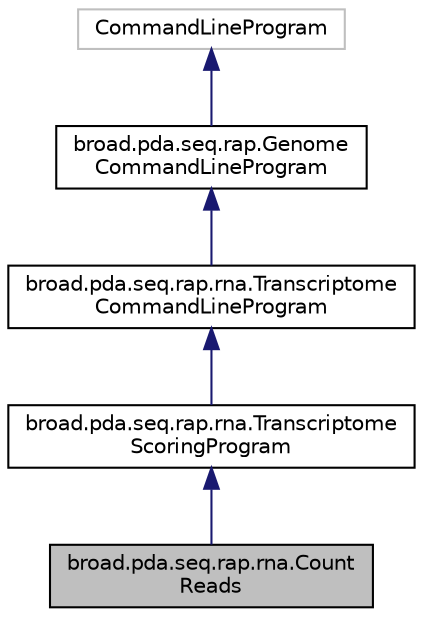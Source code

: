 digraph "broad.pda.seq.rap.rna.CountReads"
{
  edge [fontname="Helvetica",fontsize="10",labelfontname="Helvetica",labelfontsize="10"];
  node [fontname="Helvetica",fontsize="10",shape=record];
  Node1 [label="broad.pda.seq.rap.rna.Count\lReads",height=0.2,width=0.4,color="black", fillcolor="grey75", style="filled" fontcolor="black"];
  Node2 -> Node1 [dir="back",color="midnightblue",fontsize="10",style="solid",fontname="Helvetica"];
  Node2 [label="broad.pda.seq.rap.rna.Transcriptome\lScoringProgram",height=0.2,width=0.4,color="black", fillcolor="white", style="filled",URL="$classbroad_1_1pda_1_1seq_1_1rap_1_1rna_1_1_transcriptome_scoring_program.html"];
  Node3 -> Node2 [dir="back",color="midnightblue",fontsize="10",style="solid",fontname="Helvetica"];
  Node3 [label="broad.pda.seq.rap.rna.Transcriptome\lCommandLineProgram",height=0.2,width=0.4,color="black", fillcolor="white", style="filled",URL="$classbroad_1_1pda_1_1seq_1_1rap_1_1rna_1_1_transcriptome_command_line_program.html"];
  Node4 -> Node3 [dir="back",color="midnightblue",fontsize="10",style="solid",fontname="Helvetica"];
  Node4 [label="broad.pda.seq.rap.Genome\lCommandLineProgram",height=0.2,width=0.4,color="black", fillcolor="white", style="filled",URL="$classbroad_1_1pda_1_1seq_1_1rap_1_1_genome_command_line_program.html"];
  Node5 -> Node4 [dir="back",color="midnightblue",fontsize="10",style="solid",fontname="Helvetica"];
  Node5 [label="CommandLineProgram",height=0.2,width=0.4,color="grey75", fillcolor="white", style="filled"];
}
